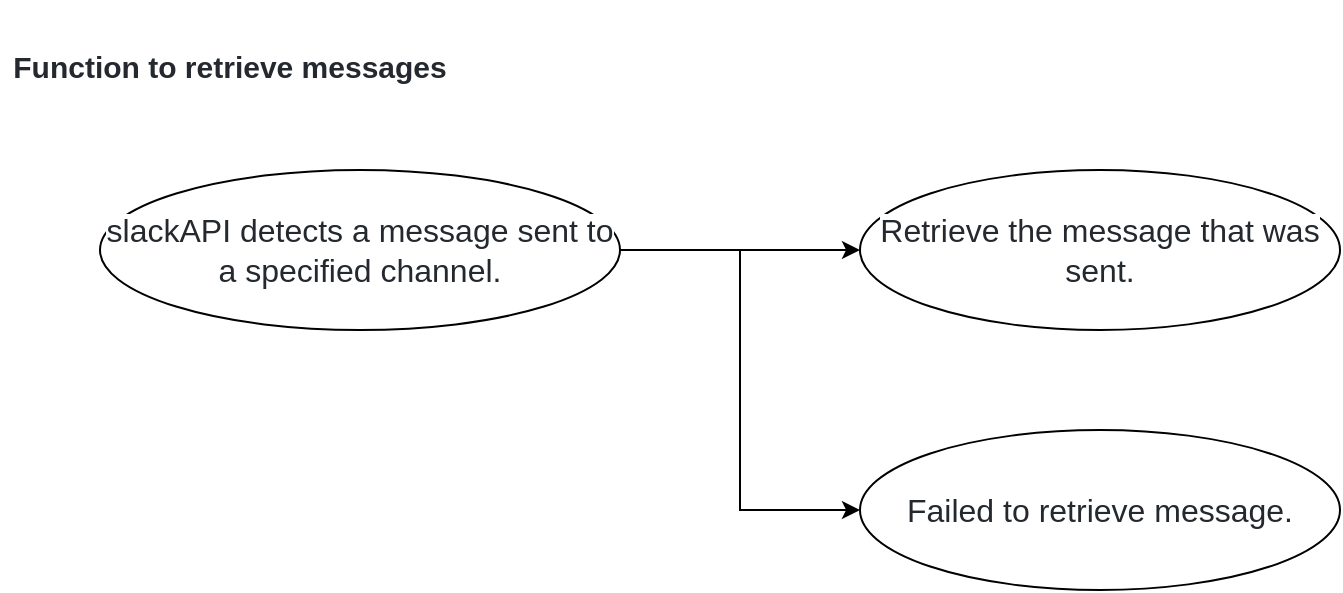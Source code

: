 <mxfile version="16.4.2" type="github">
  <diagram id="8HBrPwVohqAJFLUpzc_i" name="Page-1">
    <mxGraphModel dx="782" dy="1597" grid="1" gridSize="10" guides="1" tooltips="1" connect="1" arrows="1" fold="1" page="1" pageScale="1" pageWidth="827" pageHeight="1169" math="0" shadow="0">
      <root>
        <mxCell id="0" />
        <mxCell id="1" parent="0" />
        <mxCell id="TV3-apBF_OgWpbIYJi4T-2" value="&lt;h3 dir=&quot;auto&quot; style=&quot;box-sizing: border-box ; margin-top: 24px ; margin-bottom: 16px ; font-size: 1.25em ; line-height: 1.25 ; color: rgb(36 , 41 , 47) ; font-family: , &amp;#34;blinkmacsystemfont&amp;#34; , &amp;#34;segoe ui&amp;#34; , &amp;#34;helvetica&amp;#34; , &amp;#34;arial&amp;#34; , sans-serif , &amp;#34;apple color emoji&amp;#34; , &amp;#34;segoe ui emoji&amp;#34; ; background-color: rgb(255 , 255 , 255)&quot;&gt;Function to retrieve messages&lt;/h3&gt;" style="text;html=1;strokeColor=none;fillColor=none;align=center;verticalAlign=middle;whiteSpace=wrap;rounded=0;" vertex="1" parent="1">
          <mxGeometry y="-390" width="230" height="30" as="geometry" />
        </mxCell>
        <mxCell id="TV3-apBF_OgWpbIYJi4T-6" style="edgeStyle=orthogonalEdgeStyle;rounded=0;orthogonalLoop=1;jettySize=auto;html=1;entryX=0;entryY=0.5;entryDx=0;entryDy=0;" edge="1" parent="1" source="TV3-apBF_OgWpbIYJi4T-3" target="TV3-apBF_OgWpbIYJi4T-5">
          <mxGeometry relative="1" as="geometry" />
        </mxCell>
        <mxCell id="TV3-apBF_OgWpbIYJi4T-7" style="edgeStyle=orthogonalEdgeStyle;rounded=0;orthogonalLoop=1;jettySize=auto;html=1;exitX=1;exitY=0.5;exitDx=0;exitDy=0;entryX=0;entryY=0.5;entryDx=0;entryDy=0;" edge="1" parent="1" source="TV3-apBF_OgWpbIYJi4T-3" target="TV3-apBF_OgWpbIYJi4T-4">
          <mxGeometry relative="1" as="geometry" />
        </mxCell>
        <mxCell id="TV3-apBF_OgWpbIYJi4T-3" value="&lt;span style=&quot;color: rgb(36 , 41 , 47) ; font-family: , &amp;#34;blinkmacsystemfont&amp;#34; , &amp;#34;segoe ui&amp;#34; , &amp;#34;helvetica&amp;#34; , &amp;#34;arial&amp;#34; , sans-serif , &amp;#34;apple color emoji&amp;#34; , &amp;#34;segoe ui emoji&amp;#34; ; font-size: 16px ; text-align: left ; background-color: rgb(255 , 255 , 255)&quot;&gt;slackAPI detects a message sent to a specified channel.&lt;/span&gt;" style="ellipse;whiteSpace=wrap;html=1;" vertex="1" parent="1">
          <mxGeometry x="50" y="-320" width="260" height="80" as="geometry" />
        </mxCell>
        <mxCell id="TV3-apBF_OgWpbIYJi4T-4" value="&lt;span style=&quot;color: rgb(36 , 41 , 47) ; font-family: , &amp;#34;blinkmacsystemfont&amp;#34; , &amp;#34;segoe ui&amp;#34; , &amp;#34;helvetica&amp;#34; , &amp;#34;arial&amp;#34; , sans-serif , &amp;#34;apple color emoji&amp;#34; , &amp;#34;segoe ui emoji&amp;#34; ; font-size: 16px ; text-align: left ; background-color: rgb(255 , 255 , 255)&quot;&gt;Failed to retrieve message.&lt;/span&gt;" style="ellipse;whiteSpace=wrap;html=1;" vertex="1" parent="1">
          <mxGeometry x="430" y="-190" width="240" height="80" as="geometry" />
        </mxCell>
        <mxCell id="TV3-apBF_OgWpbIYJi4T-5" value="&lt;span style=&quot;color: rgb(36 , 41 , 47) ; font-family: , &amp;#34;blinkmacsystemfont&amp;#34; , &amp;#34;segoe ui&amp;#34; , &amp;#34;helvetica&amp;#34; , &amp;#34;arial&amp;#34; , sans-serif , &amp;#34;apple color emoji&amp;#34; , &amp;#34;segoe ui emoji&amp;#34; ; font-size: 16px ; text-align: left ; background-color: rgb(255 , 255 , 255)&quot;&gt;Retrieve the message that was sent.&lt;/span&gt;" style="ellipse;whiteSpace=wrap;html=1;" vertex="1" parent="1">
          <mxGeometry x="430" y="-320" width="240" height="80" as="geometry" />
        </mxCell>
      </root>
    </mxGraphModel>
  </diagram>
</mxfile>

